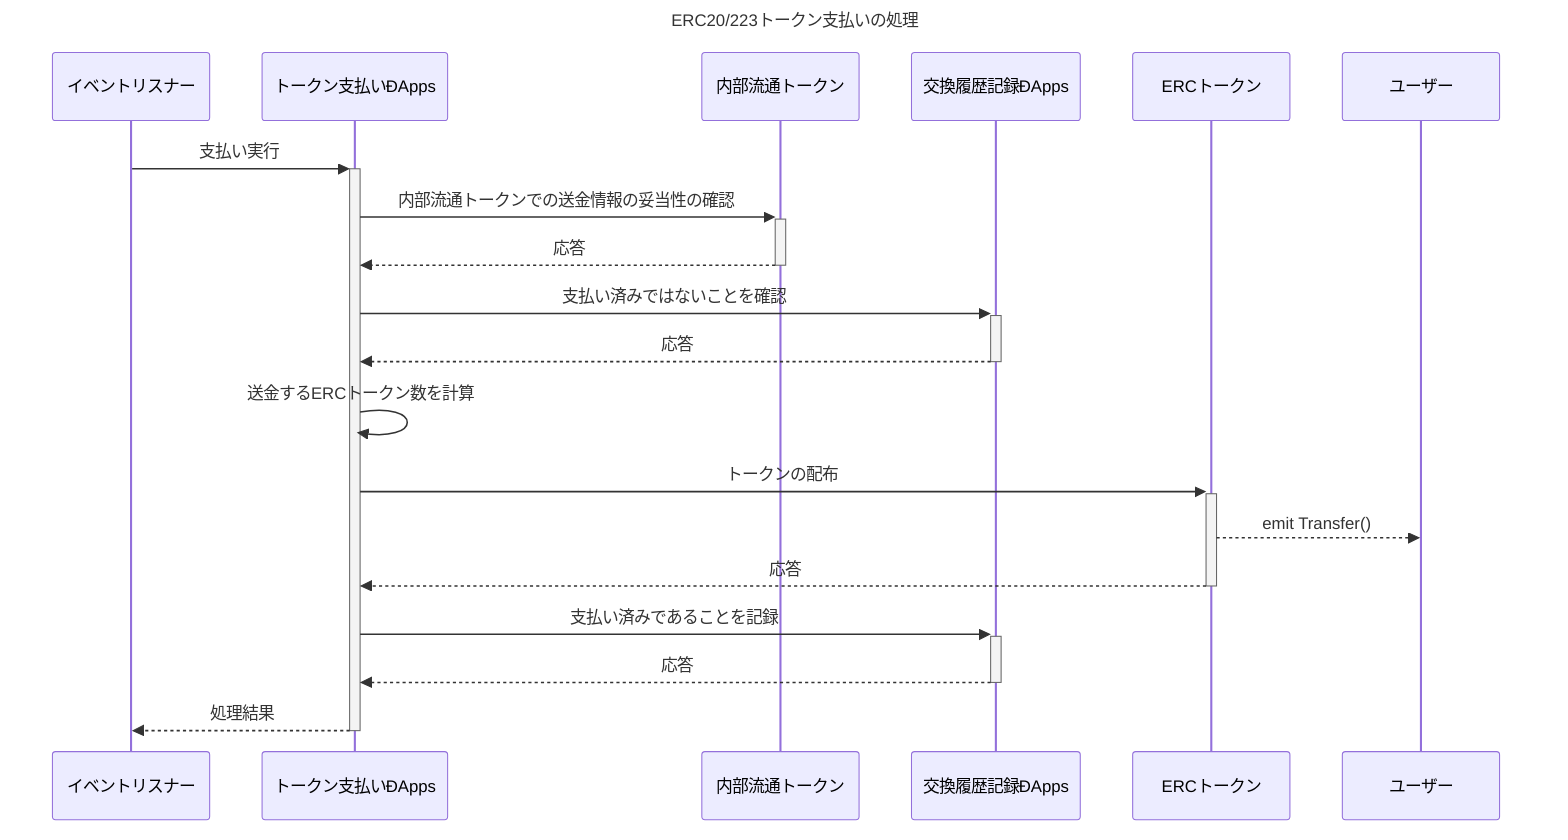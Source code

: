 sequenceDiagram
Title: ERC20/223トークン支払いの処理
participant Web3 AS イベントリスナー
participant TransferDapps AS トークン支払いÐApps
participant PointToken AS 内部流通トークン
participant HistoryDapps AS 交換履歴記録ÐApps
participant ERCToken AS ERCトークン
participant User AS ユーザー

Web3->>+TransferDapps: 支払い実行

    TransferDapps->>+PointToken: 内部流通トークンでの送金情報の妥当性の確認
    PointToken-->>-TransferDapps: 応答

    TransferDapps->>+HistoryDapps: 支払い済みではないことを確認
    HistoryDapps-->>-TransferDapps: 応答

    TransferDapps->>TransferDapps: 送金するERCトークン数を計算

    TransferDapps->>+ERCToken: トークンの配布
    ERCToken-->>User: emit Transfer()
    ERCToken-->>-TransferDapps: 応答

    TransferDapps->>+HistoryDapps: 支払い済みであることを記録
    HistoryDapps-->>-TransferDapps: 応答

TransferDapps-->>-Web3: 処理結果